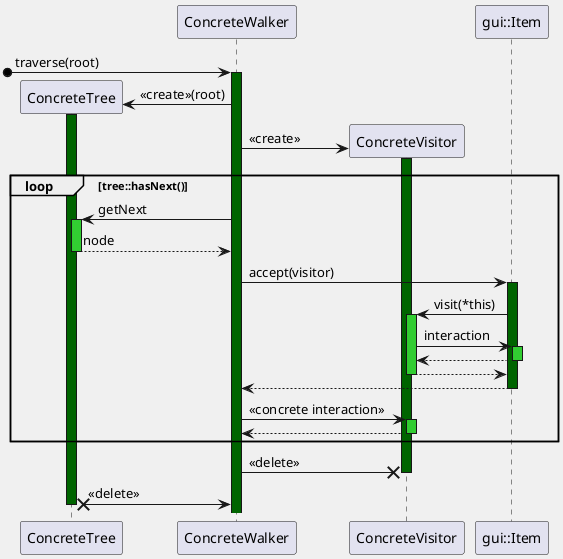 @startuml
skinparam BackgroundColor F0F0F0

participant "ConcreteTree" as ct
participant "ConcreteWalker" as cw
participant "ConcreteVisitor" as cv
participant "gui::Item" as item


[o->cw : traverse(root)
    create ct
        activate cw #DarkGreen
    ct <- cw : <<create>>(root)
    activate ct #DarkGreen

        create cv
        cw -> cv : <<create>>
            activate cv #DarkGreen
loop tree::hasNext()
    ct <- cw : getNext
    activate ct #LimeGreen
    ct --> cw : node
    deactivate ct
        cw -> item : accept(visitor)
                activate item #DarkGreen
            cv <- item : visit(*this)
            activate cv #LimeGreen

            cv -> item : interaction
                activate item #LimeGreen
            cv <-- item
                deactivate item

            cv --> item
            deactivate cv
        cw <-- item
                deactivate item
        cw -> cv : <<concrete interaction>>
            activate cv #LimeGreen
        cw <-- cv
            deactivate cv
end
        cw -x cv : <<delete>>
            deactivate cv
    ct x- cw : <<delete>>
    deactivate ct

@enduml
